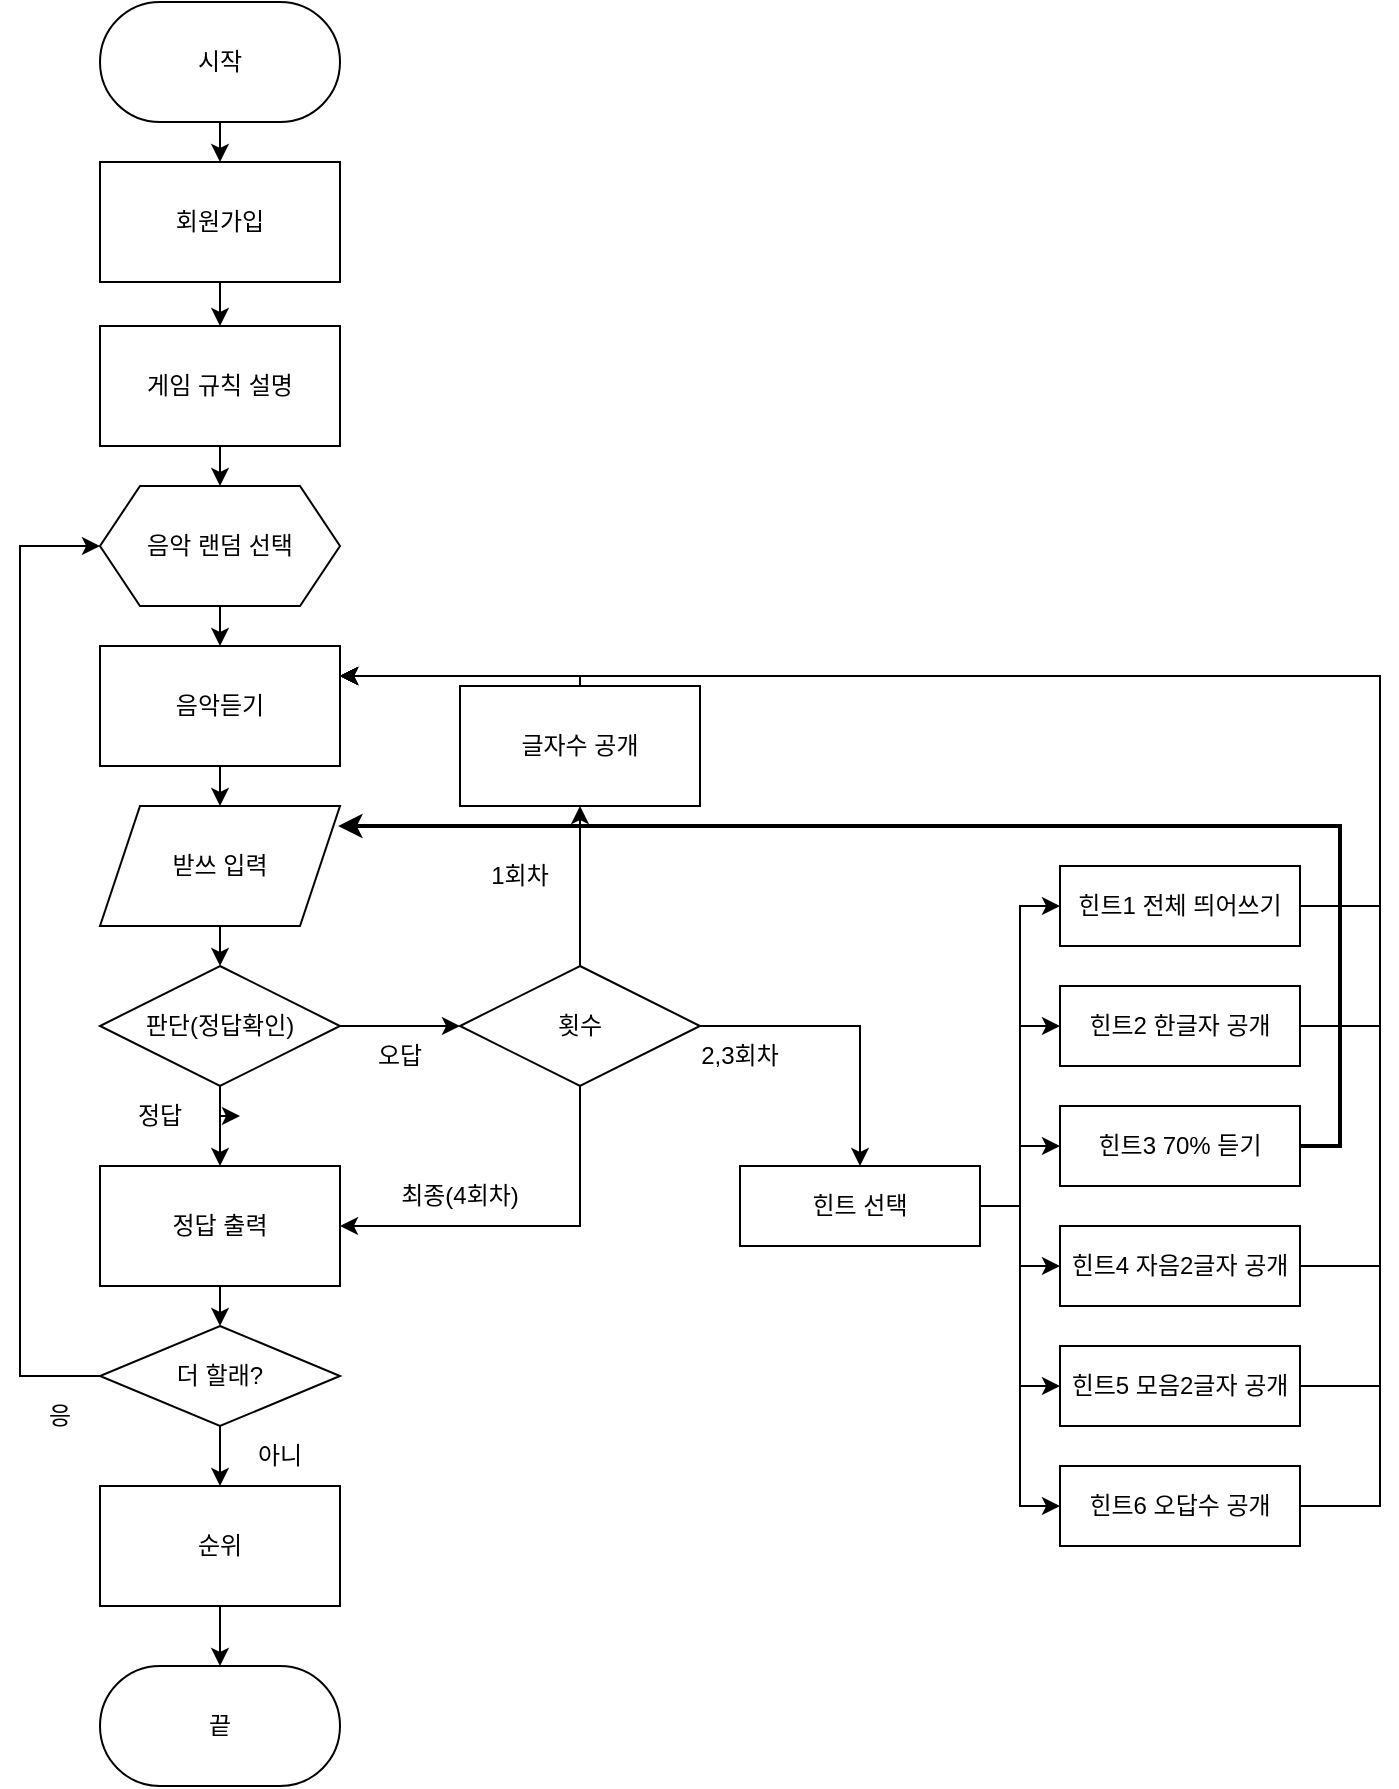 <mxfile version="24.2.8" type="github">
  <diagram name="페이지-1" id="SO87PtejvHT-1XlAHdhC">
    <mxGraphModel dx="954" dy="779" grid="1" gridSize="10" guides="1" tooltips="1" connect="1" arrows="1" fold="1" page="1" pageScale="1" pageWidth="827" pageHeight="1169" math="0" shadow="0">
      <root>
        <mxCell id="0" />
        <mxCell id="1" parent="0" />
        <mxCell id="_k--K9BIXfXoBWut_Hrd-18" style="edgeStyle=orthogonalEdgeStyle;rounded=0;orthogonalLoop=1;jettySize=auto;html=1;exitX=0.5;exitY=1;exitDx=0;exitDy=0;entryX=0.5;entryY=0;entryDx=0;entryDy=0;" parent="1" source="_k--K9BIXfXoBWut_Hrd-5" edge="1">
          <mxGeometry relative="1" as="geometry">
            <mxPoint x="178" y="98" as="targetPoint" />
          </mxGeometry>
        </mxCell>
        <mxCell id="_k--K9BIXfXoBWut_Hrd-5" value="시작" style="rounded=1;whiteSpace=wrap;html=1;arcSize=50;" parent="1" vertex="1">
          <mxGeometry x="118" y="18" width="120" height="60" as="geometry" />
        </mxCell>
        <mxCell id="_k--K9BIXfXoBWut_Hrd-6" value="처리" style="rounded=0;whiteSpace=wrap;html=1;" parent="1" vertex="1">
          <mxGeometry x="118" y="180" width="120" height="60" as="geometry" />
        </mxCell>
        <mxCell id="_k--K9BIXfXoBWut_Hrd-19" style="edgeStyle=orthogonalEdgeStyle;rounded=0;orthogonalLoop=1;jettySize=auto;html=1;exitX=0.5;exitY=1;exitDx=0;exitDy=0;entryX=0.5;entryY=0;entryDx=0;entryDy=0;" parent="1" source="_k--K9BIXfXoBWut_Hrd-9" target="_k--K9BIXfXoBWut_Hrd-10" edge="1">
          <mxGeometry relative="1" as="geometry" />
        </mxCell>
        <mxCell id="_k--K9BIXfXoBWut_Hrd-9" value="받쓰 입력" style="shape=parallelogram;perimeter=parallelogramPerimeter;whiteSpace=wrap;html=1;fixedSize=1;" parent="1" vertex="1">
          <mxGeometry x="118" y="420" width="120" height="60" as="geometry" />
        </mxCell>
        <mxCell id="_k--K9BIXfXoBWut_Hrd-34" style="edgeStyle=orthogonalEdgeStyle;rounded=0;orthogonalLoop=1;jettySize=auto;html=1;exitX=0.5;exitY=1;exitDx=0;exitDy=0;entryX=0.5;entryY=0;entryDx=0;entryDy=0;" parent="1" source="_k--K9BIXfXoBWut_Hrd-10" edge="1">
          <mxGeometry relative="1" as="geometry">
            <mxPoint x="178" y="600" as="targetPoint" />
          </mxGeometry>
        </mxCell>
        <mxCell id="_k--K9BIXfXoBWut_Hrd-39" style="edgeStyle=orthogonalEdgeStyle;rounded=0;orthogonalLoop=1;jettySize=auto;html=1;exitX=1;exitY=0.5;exitDx=0;exitDy=0;entryX=0;entryY=0.5;entryDx=0;entryDy=0;" parent="1" source="_k--K9BIXfXoBWut_Hrd-10" target="_k--K9BIXfXoBWut_Hrd-33" edge="1">
          <mxGeometry relative="1" as="geometry" />
        </mxCell>
        <mxCell id="_k--K9BIXfXoBWut_Hrd-10" value="판단(정답확인)" style="rhombus;whiteSpace=wrap;html=1;" parent="1" vertex="1">
          <mxGeometry x="118" y="500" width="120" height="60" as="geometry" />
        </mxCell>
        <mxCell id="_k--K9BIXfXoBWut_Hrd-63" style="edgeStyle=orthogonalEdgeStyle;rounded=0;orthogonalLoop=1;jettySize=auto;html=1;exitX=0.5;exitY=1;exitDx=0;exitDy=0;entryX=0.5;entryY=0;entryDx=0;entryDy=0;" parent="1" source="_k--K9BIXfXoBWut_Hrd-11" edge="1">
          <mxGeometry relative="1" as="geometry">
            <mxPoint x="178" y="260" as="targetPoint" />
          </mxGeometry>
        </mxCell>
        <mxCell id="_k--K9BIXfXoBWut_Hrd-11" value="게임 규칙 설명" style="rounded=0;whiteSpace=wrap;html=1;" parent="1" vertex="1">
          <mxGeometry x="118" y="180" width="120" height="60" as="geometry" />
        </mxCell>
        <mxCell id="_k--K9BIXfXoBWut_Hrd-16" style="edgeStyle=orthogonalEdgeStyle;rounded=0;orthogonalLoop=1;jettySize=auto;html=1;exitX=0.5;exitY=1;exitDx=0;exitDy=0;entryX=0.5;entryY=0;entryDx=0;entryDy=0;" parent="1" source="_k--K9BIXfXoBWut_Hrd-12" target="_k--K9BIXfXoBWut_Hrd-9" edge="1">
          <mxGeometry relative="1" as="geometry" />
        </mxCell>
        <mxCell id="_k--K9BIXfXoBWut_Hrd-12" value="음악듣기" style="rounded=0;whiteSpace=wrap;html=1;" parent="1" vertex="1">
          <mxGeometry x="118" y="340" width="120" height="60" as="geometry" />
        </mxCell>
        <mxCell id="_k--K9BIXfXoBWut_Hrd-50" style="edgeStyle=orthogonalEdgeStyle;rounded=0;orthogonalLoop=1;jettySize=auto;html=1;exitX=1;exitY=0.5;exitDx=0;exitDy=0;entryX=1;entryY=0.25;entryDx=0;entryDy=0;" parent="1" source="_k--K9BIXfXoBWut_Hrd-14" target="_k--K9BIXfXoBWut_Hrd-12" edge="1">
          <mxGeometry relative="1" as="geometry">
            <Array as="points">
              <mxPoint x="758" y="470" />
              <mxPoint x="758" y="355" />
            </Array>
          </mxGeometry>
        </mxCell>
        <mxCell id="_k--K9BIXfXoBWut_Hrd-14" value="힌트1 전체 띄어쓰기" style="rounded=0;whiteSpace=wrap;html=1;" parent="1" vertex="1">
          <mxGeometry x="598" y="450" width="120" height="40" as="geometry" />
        </mxCell>
        <mxCell id="_k--K9BIXfXoBWut_Hrd-51" style="edgeStyle=orthogonalEdgeStyle;rounded=0;orthogonalLoop=1;jettySize=auto;html=1;exitX=1;exitY=0.5;exitDx=0;exitDy=0;entryX=1;entryY=0.25;entryDx=0;entryDy=0;" parent="1" source="_k--K9BIXfXoBWut_Hrd-20" target="_k--K9BIXfXoBWut_Hrd-12" edge="1">
          <mxGeometry relative="1" as="geometry">
            <Array as="points">
              <mxPoint x="758" y="530" />
              <mxPoint x="758" y="355" />
            </Array>
          </mxGeometry>
        </mxCell>
        <mxCell id="_k--K9BIXfXoBWut_Hrd-20" value="힌트2 한글자 공개" style="rounded=0;whiteSpace=wrap;html=1;" parent="1" vertex="1">
          <mxGeometry x="598" y="510" width="120" height="40" as="geometry" />
        </mxCell>
        <mxCell id="_k--K9BIXfXoBWut_Hrd-21" value="힌트3 70% 듣기" style="rounded=0;whiteSpace=wrap;html=1;" parent="1" vertex="1">
          <mxGeometry x="598" y="570" width="120" height="40" as="geometry" />
        </mxCell>
        <mxCell id="_k--K9BIXfXoBWut_Hrd-53" style="edgeStyle=orthogonalEdgeStyle;rounded=0;orthogonalLoop=1;jettySize=auto;html=1;exitX=1;exitY=0.5;exitDx=0;exitDy=0;entryX=1;entryY=0.25;entryDx=0;entryDy=0;" parent="1" source="_k--K9BIXfXoBWut_Hrd-22" target="_k--K9BIXfXoBWut_Hrd-12" edge="1">
          <mxGeometry relative="1" as="geometry">
            <Array as="points">
              <mxPoint x="758" y="650" />
              <mxPoint x="758" y="355" />
            </Array>
          </mxGeometry>
        </mxCell>
        <mxCell id="_k--K9BIXfXoBWut_Hrd-22" value="힌트4 자음2글자 공개" style="rounded=0;whiteSpace=wrap;html=1;" parent="1" vertex="1">
          <mxGeometry x="598" y="630" width="120" height="40" as="geometry" />
        </mxCell>
        <mxCell id="_k--K9BIXfXoBWut_Hrd-55" style="edgeStyle=orthogonalEdgeStyle;rounded=0;orthogonalLoop=1;jettySize=auto;html=1;exitX=1;exitY=0.5;exitDx=0;exitDy=0;entryX=1;entryY=0.25;entryDx=0;entryDy=0;" parent="1" source="_k--K9BIXfXoBWut_Hrd-23" target="_k--K9BIXfXoBWut_Hrd-12" edge="1">
          <mxGeometry relative="1" as="geometry">
            <Array as="points">
              <mxPoint x="758" y="710" />
              <mxPoint x="758" y="355" />
            </Array>
          </mxGeometry>
        </mxCell>
        <mxCell id="_k--K9BIXfXoBWut_Hrd-23" value="힌트5 모음2글자 공개" style="rounded=0;whiteSpace=wrap;html=1;" parent="1" vertex="1">
          <mxGeometry x="598" y="690" width="120" height="40" as="geometry" />
        </mxCell>
        <mxCell id="_k--K9BIXfXoBWut_Hrd-56" style="edgeStyle=orthogonalEdgeStyle;rounded=0;orthogonalLoop=1;jettySize=auto;html=1;exitX=1;exitY=0.5;exitDx=0;exitDy=0;entryX=1;entryY=0.25;entryDx=0;entryDy=0;" parent="1" source="_k--K9BIXfXoBWut_Hrd-24" target="_k--K9BIXfXoBWut_Hrd-12" edge="1">
          <mxGeometry relative="1" as="geometry">
            <Array as="points">
              <mxPoint x="758" y="770" />
              <mxPoint x="758" y="355" />
            </Array>
          </mxGeometry>
        </mxCell>
        <mxCell id="_k--K9BIXfXoBWut_Hrd-24" value="힌트6 오답수 공개" style="rounded=0;whiteSpace=wrap;html=1;" parent="1" vertex="1">
          <mxGeometry x="598" y="750" width="120" height="40" as="geometry" />
        </mxCell>
        <mxCell id="_k--K9BIXfXoBWut_Hrd-27" style="edgeStyle=orthogonalEdgeStyle;rounded=0;orthogonalLoop=1;jettySize=auto;html=1;exitX=1;exitY=0.5;exitDx=0;exitDy=0;entryX=0;entryY=0.5;entryDx=0;entryDy=0;" parent="1" source="_k--K9BIXfXoBWut_Hrd-25" target="_k--K9BIXfXoBWut_Hrd-21" edge="1">
          <mxGeometry relative="1" as="geometry" />
        </mxCell>
        <mxCell id="_k--K9BIXfXoBWut_Hrd-28" style="edgeStyle=orthogonalEdgeStyle;rounded=0;orthogonalLoop=1;jettySize=auto;html=1;exitX=1;exitY=0.5;exitDx=0;exitDy=0;entryX=0;entryY=0.5;entryDx=0;entryDy=0;" parent="1" source="_k--K9BIXfXoBWut_Hrd-25" target="_k--K9BIXfXoBWut_Hrd-22" edge="1">
          <mxGeometry relative="1" as="geometry" />
        </mxCell>
        <mxCell id="_k--K9BIXfXoBWut_Hrd-29" style="edgeStyle=orthogonalEdgeStyle;rounded=0;orthogonalLoop=1;jettySize=auto;html=1;exitX=1;exitY=0.5;exitDx=0;exitDy=0;entryX=0;entryY=0.5;entryDx=0;entryDy=0;" parent="1" source="_k--K9BIXfXoBWut_Hrd-25" target="_k--K9BIXfXoBWut_Hrd-20" edge="1">
          <mxGeometry relative="1" as="geometry" />
        </mxCell>
        <mxCell id="_k--K9BIXfXoBWut_Hrd-30" style="edgeStyle=orthogonalEdgeStyle;rounded=0;orthogonalLoop=1;jettySize=auto;html=1;exitX=1;exitY=0.5;exitDx=0;exitDy=0;entryX=0;entryY=0.5;entryDx=0;entryDy=0;" parent="1" source="_k--K9BIXfXoBWut_Hrd-25" target="_k--K9BIXfXoBWut_Hrd-14" edge="1">
          <mxGeometry relative="1" as="geometry" />
        </mxCell>
        <mxCell id="_k--K9BIXfXoBWut_Hrd-31" style="edgeStyle=orthogonalEdgeStyle;rounded=0;orthogonalLoop=1;jettySize=auto;html=1;exitX=1;exitY=0.5;exitDx=0;exitDy=0;entryX=0;entryY=0.5;entryDx=0;entryDy=0;" parent="1" source="_k--K9BIXfXoBWut_Hrd-25" target="_k--K9BIXfXoBWut_Hrd-23" edge="1">
          <mxGeometry relative="1" as="geometry" />
        </mxCell>
        <mxCell id="_k--K9BIXfXoBWut_Hrd-32" style="edgeStyle=orthogonalEdgeStyle;rounded=0;orthogonalLoop=1;jettySize=auto;html=1;exitX=1;exitY=0.5;exitDx=0;exitDy=0;entryX=0;entryY=0.5;entryDx=0;entryDy=0;" parent="1" source="_k--K9BIXfXoBWut_Hrd-25" target="_k--K9BIXfXoBWut_Hrd-24" edge="1">
          <mxGeometry relative="1" as="geometry" />
        </mxCell>
        <mxCell id="_k--K9BIXfXoBWut_Hrd-25" value="힌트 선택" style="rounded=0;whiteSpace=wrap;html=1;" parent="1" vertex="1">
          <mxGeometry x="438" y="600" width="120" height="40" as="geometry" />
        </mxCell>
        <mxCell id="_k--K9BIXfXoBWut_Hrd-45" style="edgeStyle=orthogonalEdgeStyle;rounded=0;orthogonalLoop=1;jettySize=auto;html=1;exitX=1;exitY=0.5;exitDx=0;exitDy=0;entryX=0.5;entryY=0;entryDx=0;entryDy=0;" parent="1" source="_k--K9BIXfXoBWut_Hrd-33" target="_k--K9BIXfXoBWut_Hrd-25" edge="1">
          <mxGeometry relative="1" as="geometry" />
        </mxCell>
        <mxCell id="_k--K9BIXfXoBWut_Hrd-59" style="edgeStyle=orthogonalEdgeStyle;rounded=0;orthogonalLoop=1;jettySize=auto;html=1;exitX=0.5;exitY=0;exitDx=0;exitDy=0;entryX=0.5;entryY=1;entryDx=0;entryDy=0;" parent="1" source="_k--K9BIXfXoBWut_Hrd-33" target="_k--K9BIXfXoBWut_Hrd-58" edge="1">
          <mxGeometry relative="1" as="geometry" />
        </mxCell>
        <mxCell id="_k--K9BIXfXoBWut_Hrd-75" style="edgeStyle=orthogonalEdgeStyle;rounded=0;orthogonalLoop=1;jettySize=auto;html=1;exitX=0.5;exitY=1;exitDx=0;exitDy=0;entryX=1;entryY=0.5;entryDx=0;entryDy=0;" parent="1" source="_k--K9BIXfXoBWut_Hrd-33" target="_k--K9BIXfXoBWut_Hrd-73" edge="1">
          <mxGeometry relative="1" as="geometry" />
        </mxCell>
        <mxCell id="_k--K9BIXfXoBWut_Hrd-33" value="횟수" style="rhombus;whiteSpace=wrap;html=1;" parent="1" vertex="1">
          <mxGeometry x="298" y="500" width="120" height="60" as="geometry" />
        </mxCell>
        <mxCell id="XCWmn23m3OANlx6wIXxi-1" style="edgeStyle=orthogonalEdgeStyle;rounded=0;orthogonalLoop=1;jettySize=auto;html=1;exitX=1;exitY=0.5;exitDx=0;exitDy=0;" edge="1" parent="1" source="_k--K9BIXfXoBWut_Hrd-35">
          <mxGeometry relative="1" as="geometry">
            <mxPoint x="188" y="575" as="targetPoint" />
          </mxGeometry>
        </mxCell>
        <mxCell id="_k--K9BIXfXoBWut_Hrd-35" value="정답" style="text;html=1;align=center;verticalAlign=middle;whiteSpace=wrap;rounded=0;" parent="1" vertex="1">
          <mxGeometry x="118" y="560" width="60" height="30" as="geometry" />
        </mxCell>
        <mxCell id="_k--K9BIXfXoBWut_Hrd-38" value="오답" style="text;html=1;align=center;verticalAlign=middle;whiteSpace=wrap;rounded=0;" parent="1" vertex="1">
          <mxGeometry x="238" y="530" width="60" height="30" as="geometry" />
        </mxCell>
        <mxCell id="_k--K9BIXfXoBWut_Hrd-42" value="2,3회차" style="text;html=1;align=center;verticalAlign=middle;whiteSpace=wrap;rounded=0;" parent="1" vertex="1">
          <mxGeometry x="408" y="530" width="60" height="30" as="geometry" />
        </mxCell>
        <mxCell id="_k--K9BIXfXoBWut_Hrd-43" value="최종(4회차)" style="text;html=1;align=center;verticalAlign=middle;whiteSpace=wrap;rounded=0;" parent="1" vertex="1">
          <mxGeometry x="258" y="600" width="80" height="30" as="geometry" />
        </mxCell>
        <mxCell id="_k--K9BIXfXoBWut_Hrd-44" value="1회차" style="text;html=1;align=center;verticalAlign=middle;whiteSpace=wrap;rounded=0;" parent="1" vertex="1">
          <mxGeometry x="298" y="440" width="60" height="30" as="geometry" />
        </mxCell>
        <mxCell id="_k--K9BIXfXoBWut_Hrd-49" value="끝" style="rounded=1;whiteSpace=wrap;html=1;arcSize=50;" parent="1" vertex="1">
          <mxGeometry x="118" y="850" width="120" height="60" as="geometry" />
        </mxCell>
        <mxCell id="_k--K9BIXfXoBWut_Hrd-57" style="edgeStyle=orthogonalEdgeStyle;rounded=0;orthogonalLoop=1;jettySize=auto;html=1;exitX=1;exitY=0.5;exitDx=0;exitDy=0;entryX=0.992;entryY=0.167;entryDx=0;entryDy=0;entryPerimeter=0;strokeWidth=2;" parent="1" source="_k--K9BIXfXoBWut_Hrd-21" target="_k--K9BIXfXoBWut_Hrd-9" edge="1">
          <mxGeometry relative="1" as="geometry" />
        </mxCell>
        <mxCell id="XCWmn23m3OANlx6wIXxi-8" style="edgeStyle=orthogonalEdgeStyle;rounded=0;orthogonalLoop=1;jettySize=auto;html=1;exitX=0.5;exitY=0;exitDx=0;exitDy=0;entryX=1;entryY=0.25;entryDx=0;entryDy=0;" edge="1" parent="1" source="_k--K9BIXfXoBWut_Hrd-58" target="_k--K9BIXfXoBWut_Hrd-12">
          <mxGeometry relative="1" as="geometry">
            <Array as="points">
              <mxPoint x="358" y="355" />
            </Array>
          </mxGeometry>
        </mxCell>
        <mxCell id="_k--K9BIXfXoBWut_Hrd-58" value="글자수 공개" style="rounded=0;whiteSpace=wrap;html=1;" parent="1" vertex="1">
          <mxGeometry x="298" y="360" width="120" height="60" as="geometry" />
        </mxCell>
        <mxCell id="_k--K9BIXfXoBWut_Hrd-65" style="edgeStyle=orthogonalEdgeStyle;rounded=0;orthogonalLoop=1;jettySize=auto;html=1;exitX=0.5;exitY=1;exitDx=0;exitDy=0;entryX=0.5;entryY=0;entryDx=0;entryDy=0;" parent="1" target="_k--K9BIXfXoBWut_Hrd-12" edge="1">
          <mxGeometry relative="1" as="geometry">
            <mxPoint x="178" y="320" as="sourcePoint" />
          </mxGeometry>
        </mxCell>
        <mxCell id="_k--K9BIXfXoBWut_Hrd-69" style="edgeStyle=orthogonalEdgeStyle;rounded=0;orthogonalLoop=1;jettySize=auto;html=1;exitX=0;exitY=0.5;exitDx=0;exitDy=0;entryX=0;entryY=0.5;entryDx=0;entryDy=0;" parent="1" source="_k--K9BIXfXoBWut_Hrd-66" edge="1">
          <mxGeometry relative="1" as="geometry">
            <Array as="points">
              <mxPoint x="78" y="705" />
              <mxPoint x="78" y="290" />
            </Array>
            <mxPoint x="118" y="290" as="targetPoint" />
          </mxGeometry>
        </mxCell>
        <mxCell id="XCWmn23m3OANlx6wIXxi-5" style="edgeStyle=orthogonalEdgeStyle;rounded=0;orthogonalLoop=1;jettySize=auto;html=1;exitX=0.5;exitY=1;exitDx=0;exitDy=0;entryX=0.5;entryY=0;entryDx=0;entryDy=0;" edge="1" parent="1" source="_k--K9BIXfXoBWut_Hrd-66" target="XCWmn23m3OANlx6wIXxi-4">
          <mxGeometry relative="1" as="geometry" />
        </mxCell>
        <mxCell id="_k--K9BIXfXoBWut_Hrd-66" value="더 할래?" style="rhombus;whiteSpace=wrap;html=1;" parent="1" vertex="1">
          <mxGeometry x="118" y="680" width="120" height="50" as="geometry" />
        </mxCell>
        <mxCell id="_k--K9BIXfXoBWut_Hrd-70" value="아니" style="text;html=1;align=center;verticalAlign=middle;whiteSpace=wrap;rounded=0;" parent="1" vertex="1">
          <mxGeometry x="178" y="730" width="60" height="30" as="geometry" />
        </mxCell>
        <mxCell id="_k--K9BIXfXoBWut_Hrd-71" value="응" style="text;html=1;align=center;verticalAlign=middle;whiteSpace=wrap;rounded=0;" parent="1" vertex="1">
          <mxGeometry x="68" y="710" width="60" height="30" as="geometry" />
        </mxCell>
        <mxCell id="_k--K9BIXfXoBWut_Hrd-76" style="edgeStyle=orthogonalEdgeStyle;rounded=0;orthogonalLoop=1;jettySize=auto;html=1;exitX=0.5;exitY=1;exitDx=0;exitDy=0;entryX=0.5;entryY=0;entryDx=0;entryDy=0;" parent="1" source="_k--K9BIXfXoBWut_Hrd-73" target="_k--K9BIXfXoBWut_Hrd-66" edge="1">
          <mxGeometry relative="1" as="geometry" />
        </mxCell>
        <mxCell id="_k--K9BIXfXoBWut_Hrd-73" value="정답 출력" style="rounded=0;whiteSpace=wrap;html=1;" parent="1" vertex="1">
          <mxGeometry x="118" y="600" width="120" height="60" as="geometry" />
        </mxCell>
        <mxCell id="XCWmn23m3OANlx6wIXxi-3" style="edgeStyle=orthogonalEdgeStyle;rounded=0;orthogonalLoop=1;jettySize=auto;html=1;" edge="1" parent="1" source="XCWmn23m3OANlx6wIXxi-2" target="_k--K9BIXfXoBWut_Hrd-11">
          <mxGeometry relative="1" as="geometry" />
        </mxCell>
        <mxCell id="XCWmn23m3OANlx6wIXxi-2" value="회원가입" style="rounded=0;whiteSpace=wrap;html=1;" vertex="1" parent="1">
          <mxGeometry x="118" y="98" width="120" height="60" as="geometry" />
        </mxCell>
        <mxCell id="XCWmn23m3OANlx6wIXxi-6" style="edgeStyle=orthogonalEdgeStyle;rounded=0;orthogonalLoop=1;jettySize=auto;html=1;exitX=0.5;exitY=1;exitDx=0;exitDy=0;entryX=0.5;entryY=0;entryDx=0;entryDy=0;" edge="1" parent="1" source="XCWmn23m3OANlx6wIXxi-4" target="_k--K9BIXfXoBWut_Hrd-49">
          <mxGeometry relative="1" as="geometry" />
        </mxCell>
        <mxCell id="XCWmn23m3OANlx6wIXxi-4" value="순위" style="rounded=0;whiteSpace=wrap;html=1;" vertex="1" parent="1">
          <mxGeometry x="118" y="760" width="120" height="60" as="geometry" />
        </mxCell>
        <mxCell id="XCWmn23m3OANlx6wIXxi-7" value="음악 랜덤 선택" style="shape=hexagon;perimeter=hexagonPerimeter2;whiteSpace=wrap;html=1;fixedSize=1;" vertex="1" parent="1">
          <mxGeometry x="118" y="260" width="120" height="60" as="geometry" />
        </mxCell>
      </root>
    </mxGraphModel>
  </diagram>
</mxfile>
